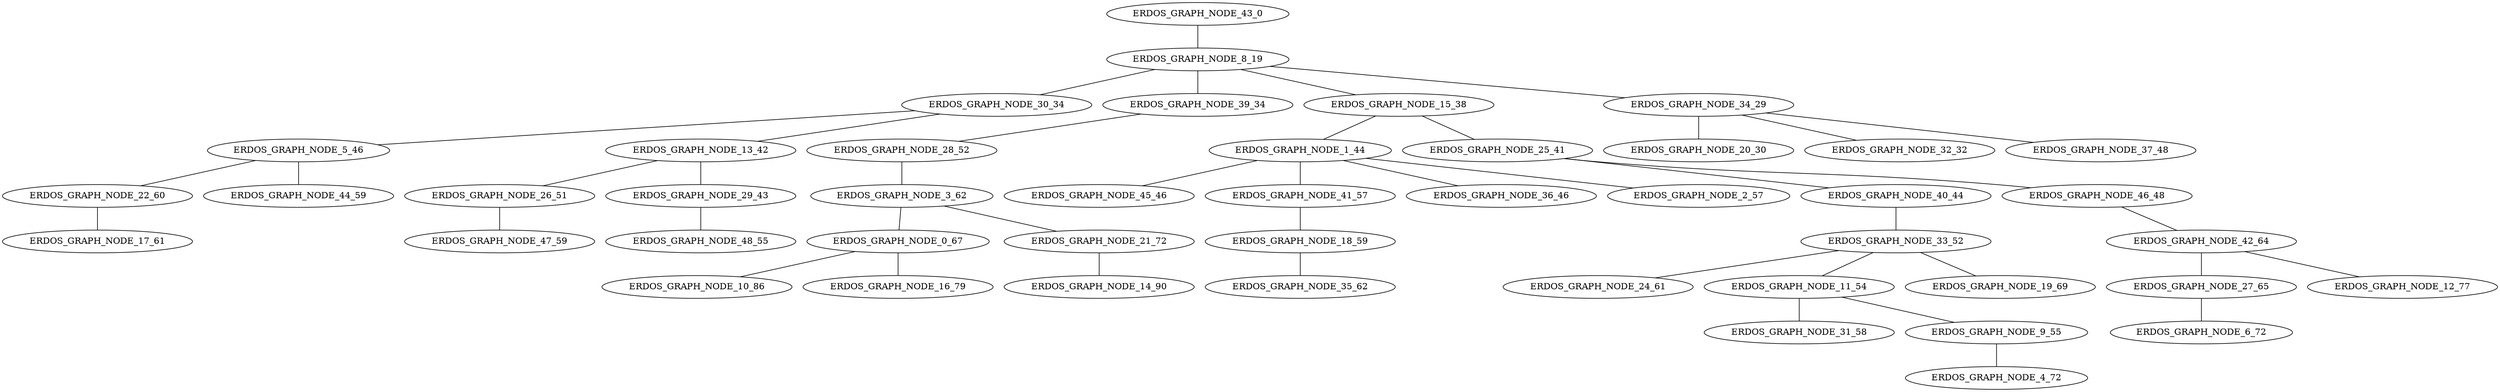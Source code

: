 graph ERDOS_GRAPH_DIJKSTRA{
ERDOS_GRAPH_NODE_43_0 -- ERDOS_GRAPH_NODE_8_19 [weight=8];
ERDOS_GRAPH_NODE_8_19 -- ERDOS_GRAPH_NODE_30_34 [weight=18];
ERDOS_GRAPH_NODE_8_19 -- ERDOS_GRAPH_NODE_39_34 [weight=15];
ERDOS_GRAPH_NODE_8_19 -- ERDOS_GRAPH_NODE_15_38 [weight=12];
ERDOS_GRAPH_NODE_8_19 -- ERDOS_GRAPH_NODE_34_29 [weight=17];
ERDOS_GRAPH_NODE_34_29 -- ERDOS_GRAPH_NODE_20_30 [weight=18];
ERDOS_GRAPH_NODE_34_29 -- ERDOS_GRAPH_NODE_32_32 [weight=8];
ERDOS_GRAPH_NODE_34_29 -- ERDOS_GRAPH_NODE_37_48 [weight=5];
ERDOS_GRAPH_NODE_30_34 -- ERDOS_GRAPH_NODE_5_46 [weight=5];
ERDOS_GRAPH_NODE_30_34 -- ERDOS_GRAPH_NODE_13_42 [weight=12];
ERDOS_GRAPH_NODE_39_34 -- ERDOS_GRAPH_NODE_28_52 [weight=2];
ERDOS_GRAPH_NODE_15_38 -- ERDOS_GRAPH_NODE_1_44 [weight=10];
ERDOS_GRAPH_NODE_15_38 -- ERDOS_GRAPH_NODE_25_41 [weight=12];
ERDOS_GRAPH_NODE_25_41 -- ERDOS_GRAPH_NODE_40_44 [weight=3];
ERDOS_GRAPH_NODE_25_41 -- ERDOS_GRAPH_NODE_46_48 [weight=15];
ERDOS_GRAPH_NODE_13_42 -- ERDOS_GRAPH_NODE_26_51 [weight=18];
ERDOS_GRAPH_NODE_13_42 -- ERDOS_GRAPH_NODE_29_43 [weight=9];
ERDOS_GRAPH_NODE_29_43 -- ERDOS_GRAPH_NODE_48_55 [weight=3];
ERDOS_GRAPH_NODE_1_44 -- ERDOS_GRAPH_NODE_45_46 [weight=6];
ERDOS_GRAPH_NODE_1_44 -- ERDOS_GRAPH_NODE_41_57 [weight=18];
ERDOS_GRAPH_NODE_1_44 -- ERDOS_GRAPH_NODE_36_46 [weight=1];
ERDOS_GRAPH_NODE_1_44 -- ERDOS_GRAPH_NODE_2_57 [weight=15];
ERDOS_GRAPH_NODE_40_44 -- ERDOS_GRAPH_NODE_33_52 [weight=9];
ERDOS_GRAPH_NODE_5_46 -- ERDOS_GRAPH_NODE_22_60 [weight=8];
ERDOS_GRAPH_NODE_5_46 -- ERDOS_GRAPH_NODE_44_59 [weight=8];
ERDOS_GRAPH_NODE_46_48 -- ERDOS_GRAPH_NODE_42_64 [weight=6];
ERDOS_GRAPH_NODE_26_51 -- ERDOS_GRAPH_NODE_47_59 [weight=17];
ERDOS_GRAPH_NODE_28_52 -- ERDOS_GRAPH_NODE_3_62 [weight=17];
ERDOS_GRAPH_NODE_33_52 -- ERDOS_GRAPH_NODE_24_61 [weight=11];
ERDOS_GRAPH_NODE_33_52 -- ERDOS_GRAPH_NODE_11_54 [weight=12];
ERDOS_GRAPH_NODE_33_52 -- ERDOS_GRAPH_NODE_19_69 [weight=17];
ERDOS_GRAPH_NODE_11_54 -- ERDOS_GRAPH_NODE_31_58 [weight=15];
ERDOS_GRAPH_NODE_11_54 -- ERDOS_GRAPH_NODE_9_55 [weight=11];
ERDOS_GRAPH_NODE_9_55 -- ERDOS_GRAPH_NODE_4_72 [weight=17];
ERDOS_GRAPH_NODE_41_57 -- ERDOS_GRAPH_NODE_18_59 [weight=15];
ERDOS_GRAPH_NODE_18_59 -- ERDOS_GRAPH_NODE_35_62 [weight=18];
ERDOS_GRAPH_NODE_22_60 -- ERDOS_GRAPH_NODE_17_61 [weight=13];
ERDOS_GRAPH_NODE_3_62 -- ERDOS_GRAPH_NODE_0_67 [weight=1];
ERDOS_GRAPH_NODE_3_62 -- ERDOS_GRAPH_NODE_21_72 [weight=5];
ERDOS_GRAPH_NODE_42_64 -- ERDOS_GRAPH_NODE_27_65 [weight=7];
ERDOS_GRAPH_NODE_42_64 -- ERDOS_GRAPH_NODE_12_77 [weight=5];
ERDOS_GRAPH_NODE_27_65 -- ERDOS_GRAPH_NODE_6_72 [weight=18];
ERDOS_GRAPH_NODE_0_67 -- ERDOS_GRAPH_NODE_10_86 [weight=11];
ERDOS_GRAPH_NODE_0_67 -- ERDOS_GRAPH_NODE_16_79 [weight=10];
ERDOS_GRAPH_NODE_21_72 -- ERDOS_GRAPH_NODE_14_90 [weight=7];
}
